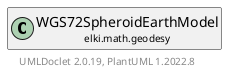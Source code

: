 @startuml
    remove .*\.(Instance|Par|Parameterizer|Factory)$
    set namespaceSeparator none
    hide empty fields
    hide empty methods

    class "<size:14>WGS72SpheroidEarthModel.Par\n<size:10>elki.math.geodesy" as elki.math.geodesy.WGS72SpheroidEarthModel.Par [[WGS72SpheroidEarthModel.Par.html]] {
        +make(): WGS72SpheroidEarthModel
    }

    interface "<size:14>Parameterizer\n<size:10>elki.utilities.optionhandling" as elki.utilities.optionhandling.Parameterizer [[../../utilities/optionhandling/Parameterizer.html]] {
        {abstract} +make(): Object
    }
    class "<size:14>WGS72SpheroidEarthModel\n<size:10>elki.math.geodesy" as elki.math.geodesy.WGS72SpheroidEarthModel [[WGS72SpheroidEarthModel.html]]

    elki.utilities.optionhandling.Parameterizer <|.. elki.math.geodesy.WGS72SpheroidEarthModel.Par
    elki.math.geodesy.WGS72SpheroidEarthModel +-- elki.math.geodesy.WGS72SpheroidEarthModel.Par

    center footer UMLDoclet 2.0.19, PlantUML 1.2022.8
@enduml

